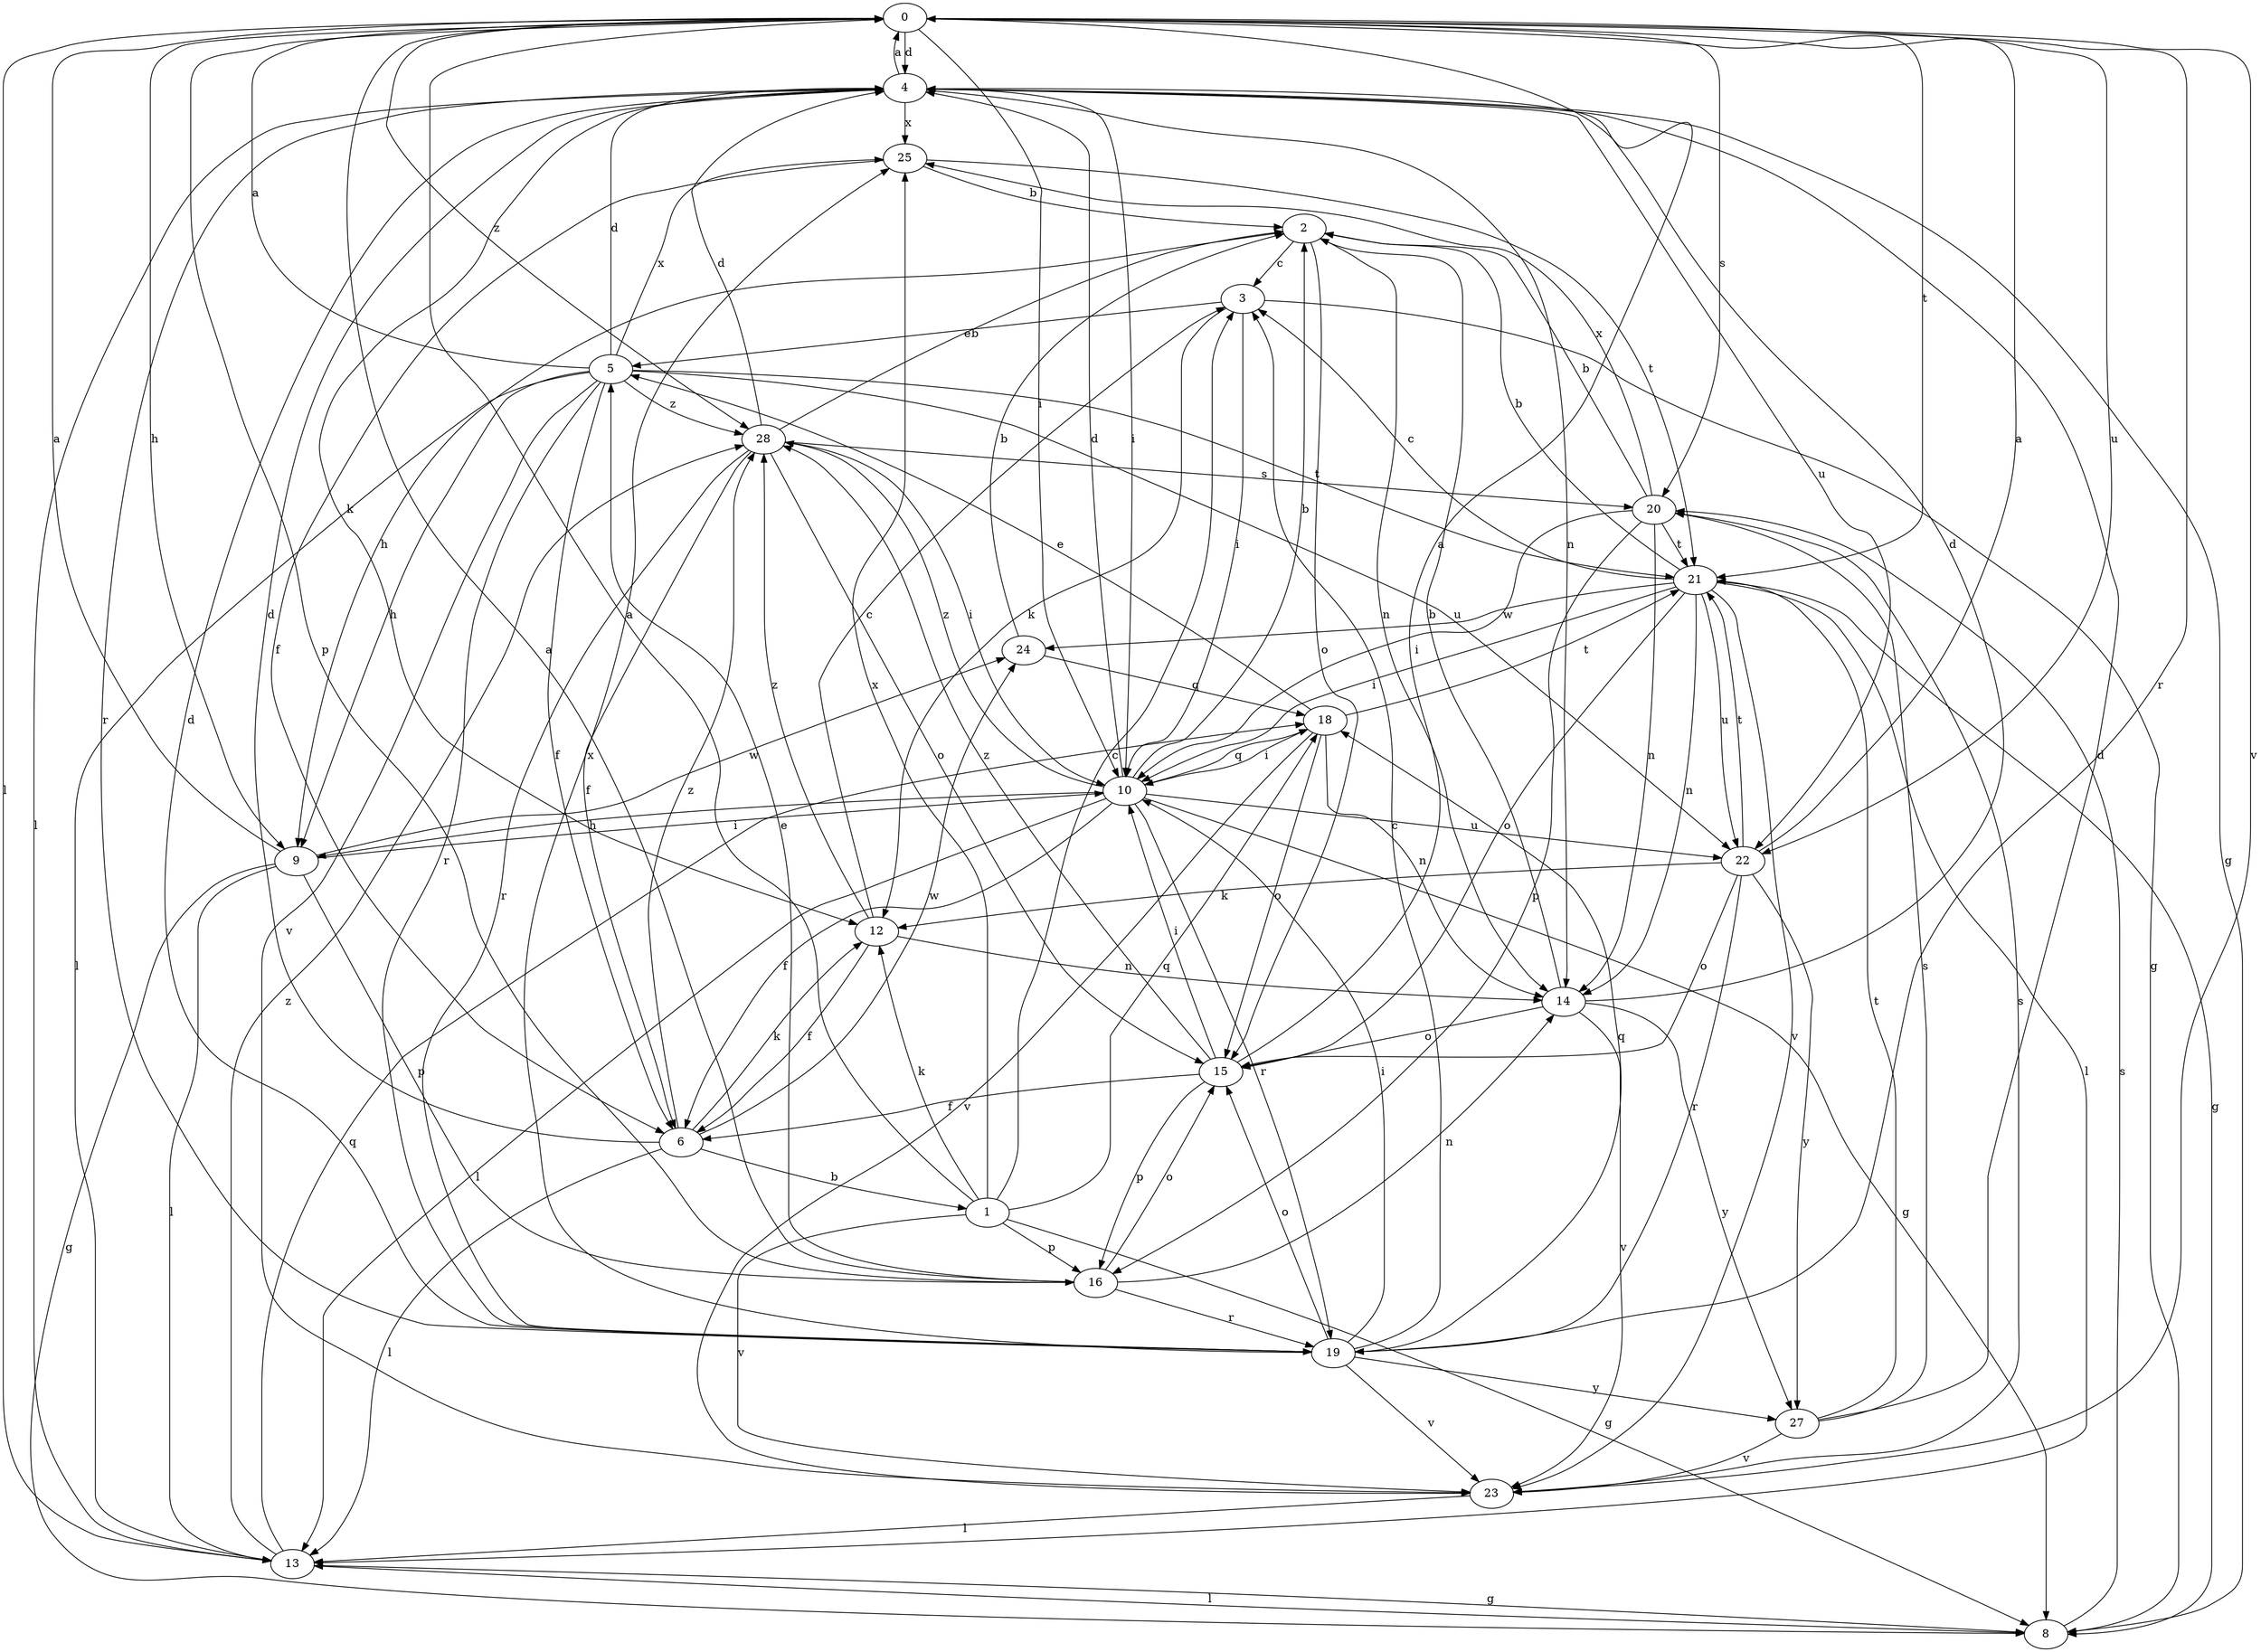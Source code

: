 strict digraph  {
0;
1;
2;
3;
4;
5;
6;
8;
9;
10;
12;
13;
14;
15;
16;
18;
19;
20;
21;
22;
23;
24;
25;
27;
28;
0 -> 4  [label=d];
0 -> 9  [label=h];
0 -> 10  [label=i];
0 -> 13  [label=l];
0 -> 16  [label=p];
0 -> 19  [label=r];
0 -> 20  [label=s];
0 -> 21  [label=t];
0 -> 22  [label=u];
0 -> 23  [label=v];
0 -> 28  [label=z];
1 -> 0  [label=a];
1 -> 3  [label=c];
1 -> 8  [label=g];
1 -> 12  [label=k];
1 -> 16  [label=p];
1 -> 18  [label=q];
1 -> 23  [label=v];
1 -> 25  [label=x];
2 -> 3  [label=c];
2 -> 9  [label=h];
2 -> 14  [label=n];
2 -> 15  [label=o];
3 -> 5  [label=e];
3 -> 8  [label=g];
3 -> 10  [label=i];
3 -> 12  [label=k];
4 -> 0  [label=a];
4 -> 8  [label=g];
4 -> 10  [label=i];
4 -> 12  [label=k];
4 -> 13  [label=l];
4 -> 14  [label=n];
4 -> 19  [label=r];
4 -> 22  [label=u];
4 -> 25  [label=x];
5 -> 0  [label=a];
5 -> 4  [label=d];
5 -> 6  [label=f];
5 -> 9  [label=h];
5 -> 13  [label=l];
5 -> 19  [label=r];
5 -> 21  [label=t];
5 -> 22  [label=u];
5 -> 23  [label=v];
5 -> 25  [label=x];
5 -> 28  [label=z];
6 -> 1  [label=b];
6 -> 4  [label=d];
6 -> 12  [label=k];
6 -> 13  [label=l];
6 -> 24  [label=w];
6 -> 28  [label=z];
8 -> 13  [label=l];
8 -> 20  [label=s];
9 -> 0  [label=a];
9 -> 8  [label=g];
9 -> 10  [label=i];
9 -> 13  [label=l];
9 -> 16  [label=p];
9 -> 24  [label=w];
10 -> 2  [label=b];
10 -> 4  [label=d];
10 -> 6  [label=f];
10 -> 8  [label=g];
10 -> 9  [label=h];
10 -> 13  [label=l];
10 -> 18  [label=q];
10 -> 19  [label=r];
10 -> 22  [label=u];
10 -> 28  [label=z];
12 -> 3  [label=c];
12 -> 6  [label=f];
12 -> 14  [label=n];
12 -> 28  [label=z];
13 -> 8  [label=g];
13 -> 18  [label=q];
13 -> 28  [label=z];
14 -> 2  [label=b];
14 -> 4  [label=d];
14 -> 15  [label=o];
14 -> 23  [label=v];
14 -> 27  [label=y];
15 -> 0  [label=a];
15 -> 6  [label=f];
15 -> 10  [label=i];
15 -> 16  [label=p];
15 -> 28  [label=z];
16 -> 0  [label=a];
16 -> 5  [label=e];
16 -> 14  [label=n];
16 -> 15  [label=o];
16 -> 19  [label=r];
18 -> 5  [label=e];
18 -> 10  [label=i];
18 -> 14  [label=n];
18 -> 15  [label=o];
18 -> 21  [label=t];
18 -> 23  [label=v];
19 -> 3  [label=c];
19 -> 4  [label=d];
19 -> 10  [label=i];
19 -> 15  [label=o];
19 -> 18  [label=q];
19 -> 23  [label=v];
19 -> 25  [label=x];
19 -> 27  [label=y];
20 -> 2  [label=b];
20 -> 10  [label=i];
20 -> 14  [label=n];
20 -> 16  [label=p];
20 -> 21  [label=t];
20 -> 25  [label=x];
21 -> 2  [label=b];
21 -> 3  [label=c];
21 -> 8  [label=g];
21 -> 10  [label=i];
21 -> 13  [label=l];
21 -> 14  [label=n];
21 -> 15  [label=o];
21 -> 22  [label=u];
21 -> 23  [label=v];
21 -> 24  [label=w];
22 -> 0  [label=a];
22 -> 12  [label=k];
22 -> 15  [label=o];
22 -> 19  [label=r];
22 -> 21  [label=t];
22 -> 27  [label=y];
23 -> 13  [label=l];
23 -> 20  [label=s];
24 -> 2  [label=b];
24 -> 18  [label=q];
25 -> 2  [label=b];
25 -> 6  [label=f];
25 -> 21  [label=t];
27 -> 4  [label=d];
27 -> 20  [label=s];
27 -> 21  [label=t];
27 -> 23  [label=v];
28 -> 2  [label=b];
28 -> 4  [label=d];
28 -> 6  [label=f];
28 -> 10  [label=i];
28 -> 15  [label=o];
28 -> 19  [label=r];
28 -> 20  [label=s];
}
